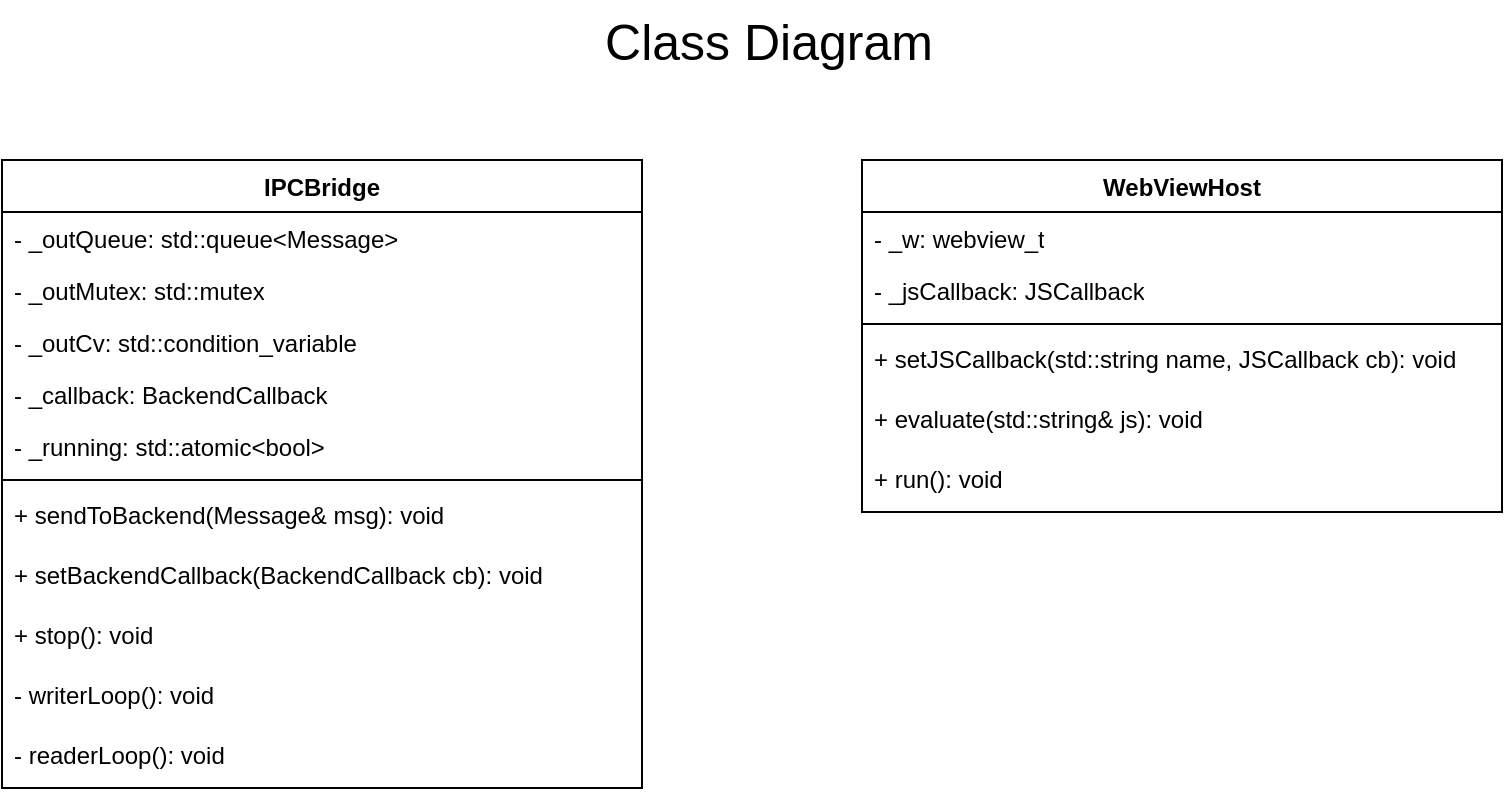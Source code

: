 <mxfile version="27.0.9">
  <diagram name="Página-1" id="gA4JHU1tdPeDGob_krSG">
    <mxGraphModel dx="983" dy="580" grid="1" gridSize="10" guides="1" tooltips="1" connect="1" arrows="1" fold="1" page="1" pageScale="1" pageWidth="827" pageHeight="1169" math="0" shadow="0">
      <root>
        <mxCell id="0" />
        <mxCell id="1" parent="0" />
        <mxCell id="ltUimVAksI2dm1ixNBKq-1" value="&lt;font style=&quot;font-size: 25px;&quot;&gt;Class Diagram&lt;/font&gt;" style="text;html=1;align=center;verticalAlign=middle;whiteSpace=wrap;rounded=0;" vertex="1" parent="1">
          <mxGeometry x="324" y="40" width="179" height="40" as="geometry" />
        </mxCell>
        <mxCell id="ltUimVAksI2dm1ixNBKq-2" value="IPCBridge&lt;div&gt;&lt;br&gt;&lt;/div&gt;" style="swimlane;fontStyle=1;align=center;verticalAlign=top;childLayout=stackLayout;horizontal=1;startSize=26;horizontalStack=0;resizeParent=1;resizeParentMax=0;resizeLast=0;collapsible=1;marginBottom=0;whiteSpace=wrap;html=1;" vertex="1" parent="1">
          <mxGeometry x="30" y="120" width="320" height="314" as="geometry" />
        </mxCell>
        <mxCell id="ltUimVAksI2dm1ixNBKq-3" value="- _outQueue: std::queue&amp;lt;Message&amp;gt;&lt;div&gt;&lt;br&gt;&lt;/div&gt;" style="text;strokeColor=none;fillColor=none;align=left;verticalAlign=top;spacingLeft=4;spacingRight=4;overflow=hidden;rotatable=0;points=[[0,0.5],[1,0.5]];portConstraint=eastwest;whiteSpace=wrap;html=1;" vertex="1" parent="ltUimVAksI2dm1ixNBKq-2">
          <mxGeometry y="26" width="320" height="26" as="geometry" />
        </mxCell>
        <mxCell id="ltUimVAksI2dm1ixNBKq-12" value="- _outMutex: std::mutex&lt;div&gt;&lt;br&gt;&lt;/div&gt;" style="text;strokeColor=none;fillColor=none;align=left;verticalAlign=top;spacingLeft=4;spacingRight=4;overflow=hidden;rotatable=0;points=[[0,0.5],[1,0.5]];portConstraint=eastwest;whiteSpace=wrap;html=1;" vertex="1" parent="ltUimVAksI2dm1ixNBKq-2">
          <mxGeometry y="52" width="320" height="26" as="geometry" />
        </mxCell>
        <mxCell id="ltUimVAksI2dm1ixNBKq-13" value="- _outCv: std::condition_variable&lt;div&gt;&lt;br&gt;&lt;/div&gt;" style="text;strokeColor=none;fillColor=none;align=left;verticalAlign=top;spacingLeft=4;spacingRight=4;overflow=hidden;rotatable=0;points=[[0,0.5],[1,0.5]];portConstraint=eastwest;whiteSpace=wrap;html=1;" vertex="1" parent="ltUimVAksI2dm1ixNBKq-2">
          <mxGeometry y="78" width="320" height="26" as="geometry" />
        </mxCell>
        <mxCell id="ltUimVAksI2dm1ixNBKq-14" value="- _callback: BackendCallback&lt;div&gt;&lt;br&gt;&lt;/div&gt;" style="text;strokeColor=none;fillColor=none;align=left;verticalAlign=top;spacingLeft=4;spacingRight=4;overflow=hidden;rotatable=0;points=[[0,0.5],[1,0.5]];portConstraint=eastwest;whiteSpace=wrap;html=1;" vertex="1" parent="ltUimVAksI2dm1ixNBKq-2">
          <mxGeometry y="104" width="320" height="26" as="geometry" />
        </mxCell>
        <mxCell id="ltUimVAksI2dm1ixNBKq-15" value="- _running: std::atomic&amp;lt;bool&amp;gt;&lt;div&gt;&lt;br&gt;&lt;/div&gt;" style="text;strokeColor=none;fillColor=none;align=left;verticalAlign=top;spacingLeft=4;spacingRight=4;overflow=hidden;rotatable=0;points=[[0,0.5],[1,0.5]];portConstraint=eastwest;whiteSpace=wrap;html=1;" vertex="1" parent="ltUimVAksI2dm1ixNBKq-2">
          <mxGeometry y="130" width="320" height="26" as="geometry" />
        </mxCell>
        <mxCell id="ltUimVAksI2dm1ixNBKq-4" value="" style="line;strokeWidth=1;fillColor=none;align=left;verticalAlign=middle;spacingTop=-1;spacingLeft=3;spacingRight=3;rotatable=0;labelPosition=right;points=[];portConstraint=eastwest;strokeColor=inherit;" vertex="1" parent="ltUimVAksI2dm1ixNBKq-2">
          <mxGeometry y="156" width="320" height="8" as="geometry" />
        </mxCell>
        <mxCell id="ltUimVAksI2dm1ixNBKq-5" value="+ sendToBackend(Message&amp;amp; msg): void&lt;div&gt;&lt;br&gt;&lt;/div&gt;" style="text;strokeColor=none;fillColor=none;align=left;verticalAlign=top;spacingLeft=4;spacingRight=4;overflow=hidden;rotatable=0;points=[[0,0.5],[1,0.5]];portConstraint=eastwest;whiteSpace=wrap;html=1;" vertex="1" parent="ltUimVAksI2dm1ixNBKq-2">
          <mxGeometry y="164" width="320" height="30" as="geometry" />
        </mxCell>
        <mxCell id="ltUimVAksI2dm1ixNBKq-8" value="&lt;div&gt;+ setBackendCallback(BackendCallback cb): void&amp;nbsp;&lt;/div&gt;" style="text;strokeColor=none;fillColor=none;align=left;verticalAlign=top;spacingLeft=4;spacingRight=4;overflow=hidden;rotatable=0;points=[[0,0.5],[1,0.5]];portConstraint=eastwest;whiteSpace=wrap;html=1;" vertex="1" parent="ltUimVAksI2dm1ixNBKq-2">
          <mxGeometry y="194" width="320" height="30" as="geometry" />
        </mxCell>
        <mxCell id="ltUimVAksI2dm1ixNBKq-9" value="&lt;div&gt;+ stop(): void&amp;nbsp;&lt;/div&gt;" style="text;strokeColor=none;fillColor=none;align=left;verticalAlign=top;spacingLeft=4;spacingRight=4;overflow=hidden;rotatable=0;points=[[0,0.5],[1,0.5]];portConstraint=eastwest;whiteSpace=wrap;html=1;" vertex="1" parent="ltUimVAksI2dm1ixNBKq-2">
          <mxGeometry y="224" width="320" height="30" as="geometry" />
        </mxCell>
        <mxCell id="ltUimVAksI2dm1ixNBKq-10" value="&lt;div&gt;- writerLoop(): void&amp;nbsp;&lt;/div&gt;" style="text;strokeColor=none;fillColor=none;align=left;verticalAlign=top;spacingLeft=4;spacingRight=4;overflow=hidden;rotatable=0;points=[[0,0.5],[1,0.5]];portConstraint=eastwest;whiteSpace=wrap;html=1;" vertex="1" parent="ltUimVAksI2dm1ixNBKq-2">
          <mxGeometry y="254" width="320" height="30" as="geometry" />
        </mxCell>
        <mxCell id="ltUimVAksI2dm1ixNBKq-11" value="&lt;div&gt;- readerLoop(): void&amp;nbsp;&lt;/div&gt;" style="text;strokeColor=none;fillColor=none;align=left;verticalAlign=top;spacingLeft=4;spacingRight=4;overflow=hidden;rotatable=0;points=[[0,0.5],[1,0.5]];portConstraint=eastwest;whiteSpace=wrap;html=1;" vertex="1" parent="ltUimVAksI2dm1ixNBKq-2">
          <mxGeometry y="284" width="320" height="30" as="geometry" />
        </mxCell>
        <mxCell id="ltUimVAksI2dm1ixNBKq-16" value="&lt;div&gt;WebViewHost&lt;/div&gt;" style="swimlane;fontStyle=1;align=center;verticalAlign=top;childLayout=stackLayout;horizontal=1;startSize=26;horizontalStack=0;resizeParent=1;resizeParentMax=0;resizeLast=0;collapsible=1;marginBottom=0;whiteSpace=wrap;html=1;" vertex="1" parent="1">
          <mxGeometry x="460" y="120" width="320" height="176" as="geometry" />
        </mxCell>
        <mxCell id="ltUimVAksI2dm1ixNBKq-17" value="- _w: webview_t&lt;div&gt;&lt;br&gt;&lt;/div&gt;" style="text;strokeColor=none;fillColor=none;align=left;verticalAlign=top;spacingLeft=4;spacingRight=4;overflow=hidden;rotatable=0;points=[[0,0.5],[1,0.5]];portConstraint=eastwest;whiteSpace=wrap;html=1;" vertex="1" parent="ltUimVAksI2dm1ixNBKq-16">
          <mxGeometry y="26" width="320" height="26" as="geometry" />
        </mxCell>
        <mxCell id="ltUimVAksI2dm1ixNBKq-18" value="- _jsCallback: JSCallback&lt;div&gt;&lt;br&gt;&lt;/div&gt;" style="text;strokeColor=none;fillColor=none;align=left;verticalAlign=top;spacingLeft=4;spacingRight=4;overflow=hidden;rotatable=0;points=[[0,0.5],[1,0.5]];portConstraint=eastwest;whiteSpace=wrap;html=1;" vertex="1" parent="ltUimVAksI2dm1ixNBKq-16">
          <mxGeometry y="52" width="320" height="26" as="geometry" />
        </mxCell>
        <mxCell id="ltUimVAksI2dm1ixNBKq-22" value="" style="line;strokeWidth=1;fillColor=none;align=left;verticalAlign=middle;spacingTop=-1;spacingLeft=3;spacingRight=3;rotatable=0;labelPosition=right;points=[];portConstraint=eastwest;strokeColor=inherit;" vertex="1" parent="ltUimVAksI2dm1ixNBKq-16">
          <mxGeometry y="78" width="320" height="8" as="geometry" />
        </mxCell>
        <mxCell id="ltUimVAksI2dm1ixNBKq-23" value="+ setJSCallback(std::string name, JSCallback cb): void&lt;div&gt;&lt;br&gt;&lt;/div&gt;" style="text;strokeColor=none;fillColor=none;align=left;verticalAlign=top;spacingLeft=4;spacingRight=4;overflow=hidden;rotatable=0;points=[[0,0.5],[1,0.5]];portConstraint=eastwest;whiteSpace=wrap;html=1;" vertex="1" parent="ltUimVAksI2dm1ixNBKq-16">
          <mxGeometry y="86" width="320" height="30" as="geometry" />
        </mxCell>
        <mxCell id="ltUimVAksI2dm1ixNBKq-24" value="&lt;div&gt;+ evaluate(std::string&amp;amp; js): void&amp;nbsp;&lt;/div&gt;" style="text;strokeColor=none;fillColor=none;align=left;verticalAlign=top;spacingLeft=4;spacingRight=4;overflow=hidden;rotatable=0;points=[[0,0.5],[1,0.5]];portConstraint=eastwest;whiteSpace=wrap;html=1;" vertex="1" parent="ltUimVAksI2dm1ixNBKq-16">
          <mxGeometry y="116" width="320" height="30" as="geometry" />
        </mxCell>
        <mxCell id="ltUimVAksI2dm1ixNBKq-25" value="&lt;div&gt;+ run(): void&amp;nbsp;&lt;/div&gt;" style="text;strokeColor=none;fillColor=none;align=left;verticalAlign=top;spacingLeft=4;spacingRight=4;overflow=hidden;rotatable=0;points=[[0,0.5],[1,0.5]];portConstraint=eastwest;whiteSpace=wrap;html=1;" vertex="1" parent="ltUimVAksI2dm1ixNBKq-16">
          <mxGeometry y="146" width="320" height="30" as="geometry" />
        </mxCell>
      </root>
    </mxGraphModel>
  </diagram>
</mxfile>
